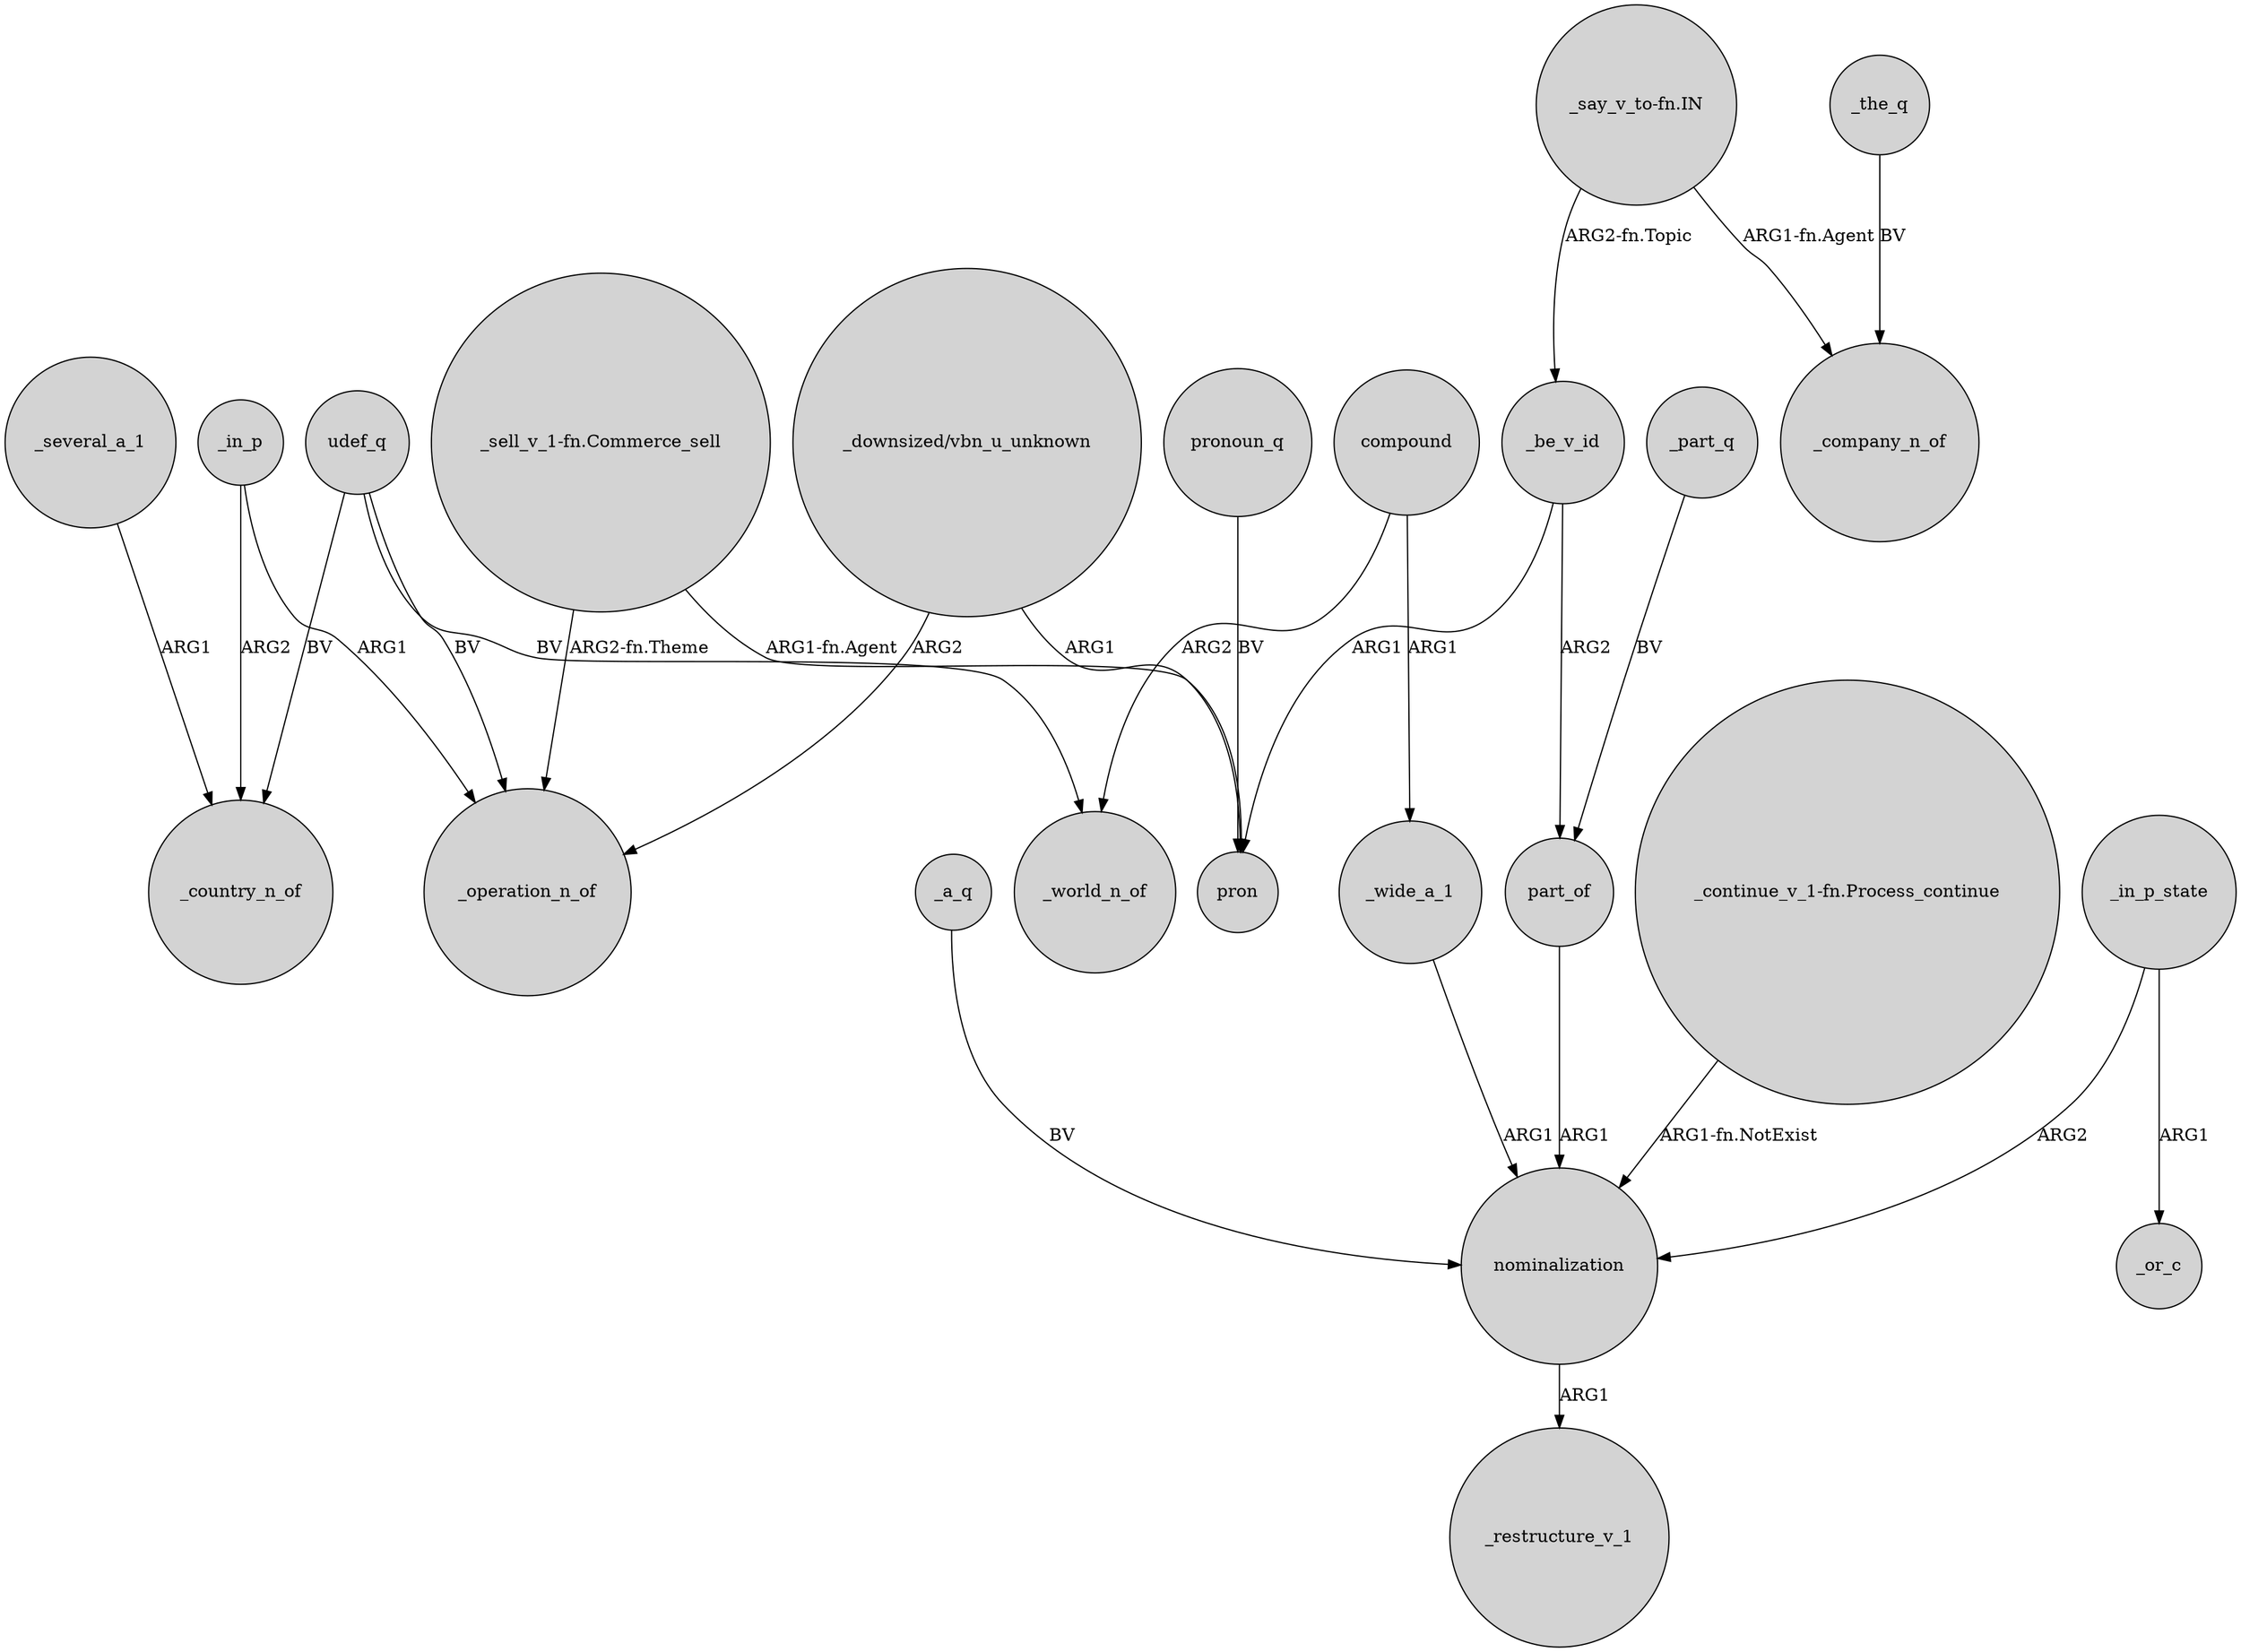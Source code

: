 digraph {
	node [shape=circle style=filled]
	"_downsized/vbn_u_unknown" -> _operation_n_of [label=ARG2]
	compound -> _world_n_of [label=ARG2]
	_in_p -> _country_n_of [label=ARG2]
	udef_q -> _world_n_of [label=BV]
	_a_q -> nominalization [label=BV]
	part_of -> nominalization [label=ARG1]
	_be_v_id -> pron [label=ARG1]
	_the_q -> _company_n_of [label=BV]
	_part_q -> part_of [label=BV]
	"_say_v_to-fn.IN" -> _be_v_id [label="ARG2-fn.Topic"]
	nominalization -> _restructure_v_1 [label=ARG1]
	udef_q -> _country_n_of [label=BV]
	pronoun_q -> pron [label=BV]
	_several_a_1 -> _country_n_of [label=ARG1]
	compound -> _wide_a_1 [label=ARG1]
	"_continue_v_1-fn.Process_continue" -> nominalization [label="ARG1-fn.NotExist"]
	_in_p_state -> _or_c [label=ARG1]
	_in_p_state -> nominalization [label=ARG2]
	_in_p -> _operation_n_of [label=ARG1]
	"_say_v_to-fn.IN" -> _company_n_of [label="ARG1-fn.Agent"]
	"_sell_v_1-fn.Commerce_sell" -> pron [label="ARG1-fn.Agent"]
	_be_v_id -> part_of [label=ARG2]
	"_downsized/vbn_u_unknown" -> pron [label=ARG1]
	"_sell_v_1-fn.Commerce_sell" -> _operation_n_of [label="ARG2-fn.Theme"]
	udef_q -> _operation_n_of [label=BV]
	_wide_a_1 -> nominalization [label=ARG1]
}
